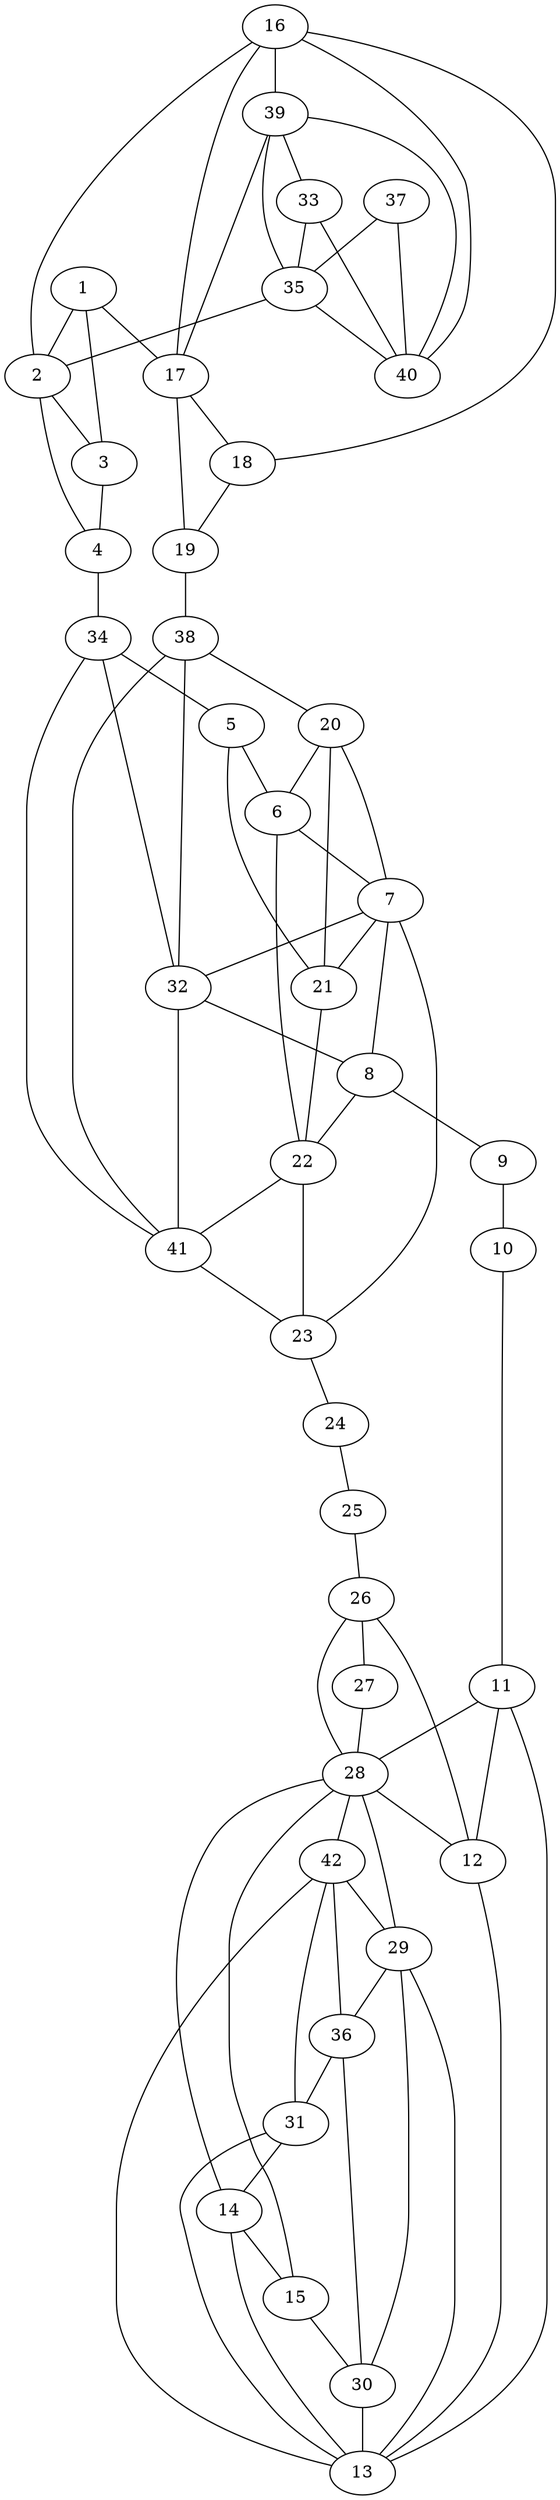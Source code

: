 graph pdb1ki6 {
	1	 [aaLength=6,
		sequence=LDQGEI,
		type=0];
	2	 [aaLength=5,
		sequence=MPYAV,
		type=0];
	1 -- 2	 [distance0="29.0772",
		frequency=1,
		type0=1];
	3	 [aaLength=13,
		sequence=PHIGGEAGSSHAP,
		type=0];
	1 -- 3	 [distance0="41.71075",
		frequency=1,
		type0=2];
	17	 [aaLength=5,
		sequence=MPYAV,
		type=0];
	1 -- 17	 [distance0="49.04924",
		frequency=1,
		type0=3];
	2 -- 3	 [distance0="12.98703",
		distance1="6.0",
		frequency=2,
		type0=1,
		type1=4];
	4	 [aaLength=29,
		sequence=LIFDRHPIAALLCYPAARYLMGSMTPQAV,
		type=0];
	2 -- 4	 [distance0="29.59056",
		frequency=1,
		type0=3];
	3 -- 4	 [distance0="20.68767",
		distance1="5.0",
		frequency=2,
		type0=2,
		type1=4];
	34	 [aaLength=6,
		sequence=NIVLGA,
		type=1];
	4 -- 34	 [distance0="14.0",
		frequency=1,
		type0=4];
	5	 [aaLength=5,
		sequence=EDRHI,
		type=0];
	6	 [aaLength=8,
		sequence=RLAKRQRP,
		type=0];
	5 -- 6	 [distance0="8.53885",
		distance1="1.0",
		frequency=2,
		type0=1,
		type1=4];
	21	 [aaLength=8,
		sequence=RLAKRQRP,
		type=0];
	5 -- 21	 [distance0="22.09516",
		frequency=1,
		type0=2];
	7	 [aaLength=9,
		sequence=LAMLAAIRR,
		type=0];
	6 -- 7	 [distance0="15.10598",
		distance1="5.0",
		frequency=2,
		type0=2,
		type1=4];
	7 -- 21	 [distance0="19.63831",
		frequency=1,
		type0=3];
	32	 [aaLength=6,
		sequence=RYLQCG,
		type=1];
	7 -- 32	 [distance0="9.0",
		frequency=1,
		type0=4];
	8	 [aaLength=10,
		sequence=WREDWGQLSG,
		type=0];
	8 -- 7	 [distance0="37.50836",
		frequency=1,
		type0=3];
	9	 [aaLength=23,
		sequence=PQSNAGARPHIGDTLFTLFRAPE,
		type=0];
	8 -- 9	 [distance0="24.94009",
		distance1="9.0",
		frequency=2,
		type0=1,
		type1=4];
	22	 [aaLength=10,
		sequence=LAMLAAIRRV,
		type=0];
	8 -- 22	 [distance0="33.91112",
		frequency=1,
		type0=2];
	10	 [aaLength=8,
		sequence=PNGDLYNV,
		type=0];
	9 -- 10	 [distance0="32.1341",
		distance1="3.0",
		frequency=2,
		type0=3,
		type1=4];
	11	 [aaLength=3,
		sequence=YDQ,
		type=0];
	10 -- 11	 [distance0="30.17038",
		distance1="21.0",
		frequency=2,
		type0=2,
		type1=4];
	13	 [aaLength=16,
		sequence=HVTTPGSIPTICDLAR,
		type=0];
	11 -- 13	 [distance0="23.12908",
		frequency=1,
		type0=2];
	12	 [aaLength=5,
		sequence=PAGCR,
		type=0];
	11 -- 12	 [distance0="6.033536",
		distance1="1.0",
		frequency=2,
		type0=1,
		type1=4];
	28	 [aaLength=16,
		sequence=HVTTPGSIPTICDLAR,
		type=0];
	11 -- 28	 [distance0="26.23203",
		frequency=1,
		type0=3];
	12 -- 13	 [distance0="19.10447",
		distance1="13.0",
		frequency=2,
		type0=2,
		type1=4];
	14	 [aaLength=14,
		sequence=vanDerWaals,
		type=0];
	14 -- 13	 [distance0="43.31086",
		frequency=1,
		type0=3];
	15	 [aaLength=18,
		sequence=vanDerWaals,
		type=0];
	14 -- 15	 [distance0="26.68385",
		distance1="0.0",
		frequency=2,
		type0=1,
		type1=4];
	14 -- 28	 [distance0="39.33266",
		frequency=1,
		type0=2];
	15 -- 28	 [distance0="51.33984",
		frequency=1,
		type0=3];
	30	 [aaLength=18,
		sequence=vanDerWaals,
		type=0];
	15 -- 30	 [distance0="41.33066",
		frequency=1,
		type0=2];
	16	 [aaLength=9,
		sequence=LDQGEISAG,
		type=0];
	16 -- 2	 [distance0="48.22249",
		frequency=1,
		type0=3];
	18	 [aaLength=13,
		sequence=PHIGGEAGSSHAP,
		type=0];
	16 -- 18	 [distance0="42.91106",
		frequency=1,
		type0=2];
	16 -- 17	 [distance0="26.0074",
		frequency=1,
		type0=1];
	39	 [aaLength=4,
		sequence=SAQI,
		type=1];
	16 -- 39	 [distance0="7.0",
		frequency=1,
		type0=4];
	17 -- 18	 [distance0="21.42738",
		distance1="6.0",
		frequency=2,
		type0=1,
		type1=4];
	19	 [aaLength=29,
		sequence=LIFDRHPIAALLCYPAARYLMGSMTPQAV,
		type=0];
	17 -- 19	 [distance0="29.52648",
		frequency=1,
		type0=3];
	18 -- 19	 [distance0="23.61684",
		distance1="5.0",
		frequency=2,
		type0=2,
		type1=4];
	38	 [aaLength=6,
		sequence=NIVLGA,
		type=1];
	19 -- 38	 [distance0="14.0",
		frequency=1,
		type0=4];
	20	 [aaLength=5,
		sequence=EDRHI,
		type=0];
	20 -- 6	 [distance0="17.35899",
		frequency=1,
		type0=2];
	20 -- 7	 [distance0="21.71902",
		frequency=1,
		type0=3];
	20 -- 21	 [distance0="11.21016",
		distance1="1.0",
		frequency=2,
		type0=1,
		type1=4];
	21 -- 22	 [distance0="15.79616",
		distance1="5.0",
		frequency=2,
		type0=2,
		type1=4];
	22 -- 6	 [distance0="15.52786",
		frequency=1,
		type0=2];
	41	 [aaLength=6,
		sequence=RYLQCG,
		type=1];
	22 -- 41	 [distance0="8.0",
		frequency=1,
		type0=4];
	23	 [aaLength=10,
		sequence=WREDWGQLSG,
		type=0];
	23 -- 7	 [distance0="39.79153",
		frequency=1,
		type0=3];
	23 -- 22	 [distance0="38.9633",
		frequency=1,
		type0=2];
	24	 [aaLength=23,
		sequence=PQSNAGPRPHIGDTLFTLFRAPE,
		type=0];
	23 -- 24	 [distance0="23.87402",
		distance1="9.0",
		frequency=2,
		type0=1,
		type1=4];
	25	 [aaLength=7,
		sequence=PNGDLYN,
		type=0];
	24 -- 25	 [distance0="31.01425",
		distance1="3.0",
		frequency=2,
		type0=2,
		type1=4];
	26	 [aaLength=3,
		sequence=YDQ,
		type=0];
	25 -- 26	 [distance0="30.18778",
		distance1="22.0",
		frequency=2,
		type0=2,
		type1=4];
	26 -- 12	 [distance0="23.13949",
		frequency=1,
		type0=2];
	27	 [aaLength=5,
		sequence=PAGCR,
		type=0];
	26 -- 27	 [distance0="4.413866",
		distance1="1.0",
		frequency=2,
		type0=1,
		type1=4];
	26 -- 28	 [distance0="26.40183",
		frequency=1,
		type0=3];
	27 -- 28	 [distance0="22.54463",
		distance1="13.0",
		frequency=2,
		type0=3,
		type1=4];
	28 -- 12	 [distance0="21.06035",
		frequency=1,
		type0=2];
	42	 [aaLength=6,
		sequence=FAREMG,
		type=1];
	28 -- 42	 [distance0="1.0",
		frequency=1,
		type0=4];
	29	 [aaLength=14,
		sequence=vanDerWaals,
		type=0];
	29 -- 13	 [distance0="38.18068",
		frequency=1,
		type0=2];
	29 -- 28	 [distance0="43.26928",
		frequency=1,
		type0=3];
	29 -- 30	 [distance0="27.58715",
		frequency=1,
		type0=1];
	36	 [aaLength=3,
		sequence=vanDerWaals,
		type=1];
	29 -- 36	 [distance0="0.0",
		frequency=1,
		type0=4];
	30 -- 13	 [distance0="51.24396",
		frequency=1,
		type0=3];
	31	 [aaLength=6,
		sequence=FAREMG,
		type=1];
	31 -- 13	 [distance0="76.91017",
		frequency=1,
		type0=3];
	31 -- 14	 [distance0="3.0",
		frequency=1,
		type0=4];
	31 -- 42	 [distance0="0.0",
		frequency=1,
		type0=1];
	32 -- 8	 [distance0="2.0",
		frequency=1,
		type0=4];
	32 -- 34	 [distance0="45.0",
		frequency=1,
		type0=2];
	32 -- 41	 [distance0="0.0",
		frequency=1,
		type0=1];
	33	 [aaLength=6,
		sequence=SETIAN,
		type=1];
	35	 [aaLength=4,
		sequence=SAQI,
		type=1];
	33 -- 35	 [distance0="29.0",
		distance1="23.0",
		frequency=2,
		type0=3,
		type1=4];
	34 -- 5	 [distance0="2.0",
		frequency=1,
		type0=4];
	35 -- 2	 [distance0="3.0",
		frequency=1,
		type0=4];
	35 -- 39	 [distance0="0.0",
		frequency=1,
		type0=1];
	40	 [aaLength=3,
		sequence=IAN,
		type=1];
	35 -- 40	 [distance0="26.0",
		frequency=1,
		type0=2];
	36 -- 30	 [distance0="73.46839",
		distance1="0.0",
		frequency=2,
		type0=3,
		type1=4];
	36 -- 31	 [distance0="26.0",
		frequency=1,
		type0=1];
	36 -- 42	 [distance0="26.0",
		frequency=1,
		type0=2];
	37	 [aaLength=7,
		sequence=ASETIAN,
		type=1];
	37 -- 35	 [distance0="30.0",
		frequency=1,
		type0=3];
	37 -- 40	 [distance0="4.0",
		distance1="0.0",
		frequency=2,
		type0=2,
		type1=5];
	38 -- 20	 [distance0="2.0",
		frequency=1,
		type0=4];
	38 -- 32	 [distance0="45.0",
		frequency=1,
		type0=2];
	38 -- 41	 [distance0="45.0",
		frequency=1,
		type0=3];
	39 -- 17	 [distance0="3.0",
		frequency=1,
		type0=4];
	39 -- 33	 [distance0="29.0",
		frequency=1,
		type0=3];
	39 -- 40	 [distance0="26.0",
		frequency=1,
		type0=2];
	40 -- 16	 [distance0="7.0",
		frequency=1,
		type0=4];
	40 -- 33	 [distance0="3.0",
		frequency=1,
		type0=1];
	41 -- 23	 [distance0="2.0",
		frequency=1,
		type0=4];
	41 -- 34	 [distance0="45.0",
		frequency=1,
		type0=2];
	42 -- 13	 [distance0="76.91017",
		frequency=1,
		type0=3];
	42 -- 29	 [distance0="3.0",
		frequency=1,
		type0=4];
}
